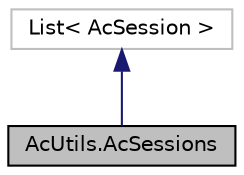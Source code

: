 digraph "AcUtils.AcSessions"
{
  edge [fontname="Helvetica",fontsize="10",labelfontname="Helvetica",labelfontsize="10"];
  node [fontname="Helvetica",fontsize="10",shape=record];
  Node0 [label="AcUtils.AcSessions",height=0.2,width=0.4,color="black", fillcolor="grey75", style="filled", fontcolor="black"];
  Node1 -> Node0 [dir="back",color="midnightblue",fontsize="10",style="solid",fontname="Helvetica"];
  Node1 [label="List\< AcSession \>",height=0.2,width=0.4,color="grey75", fillcolor="white", style="filled"];
}
